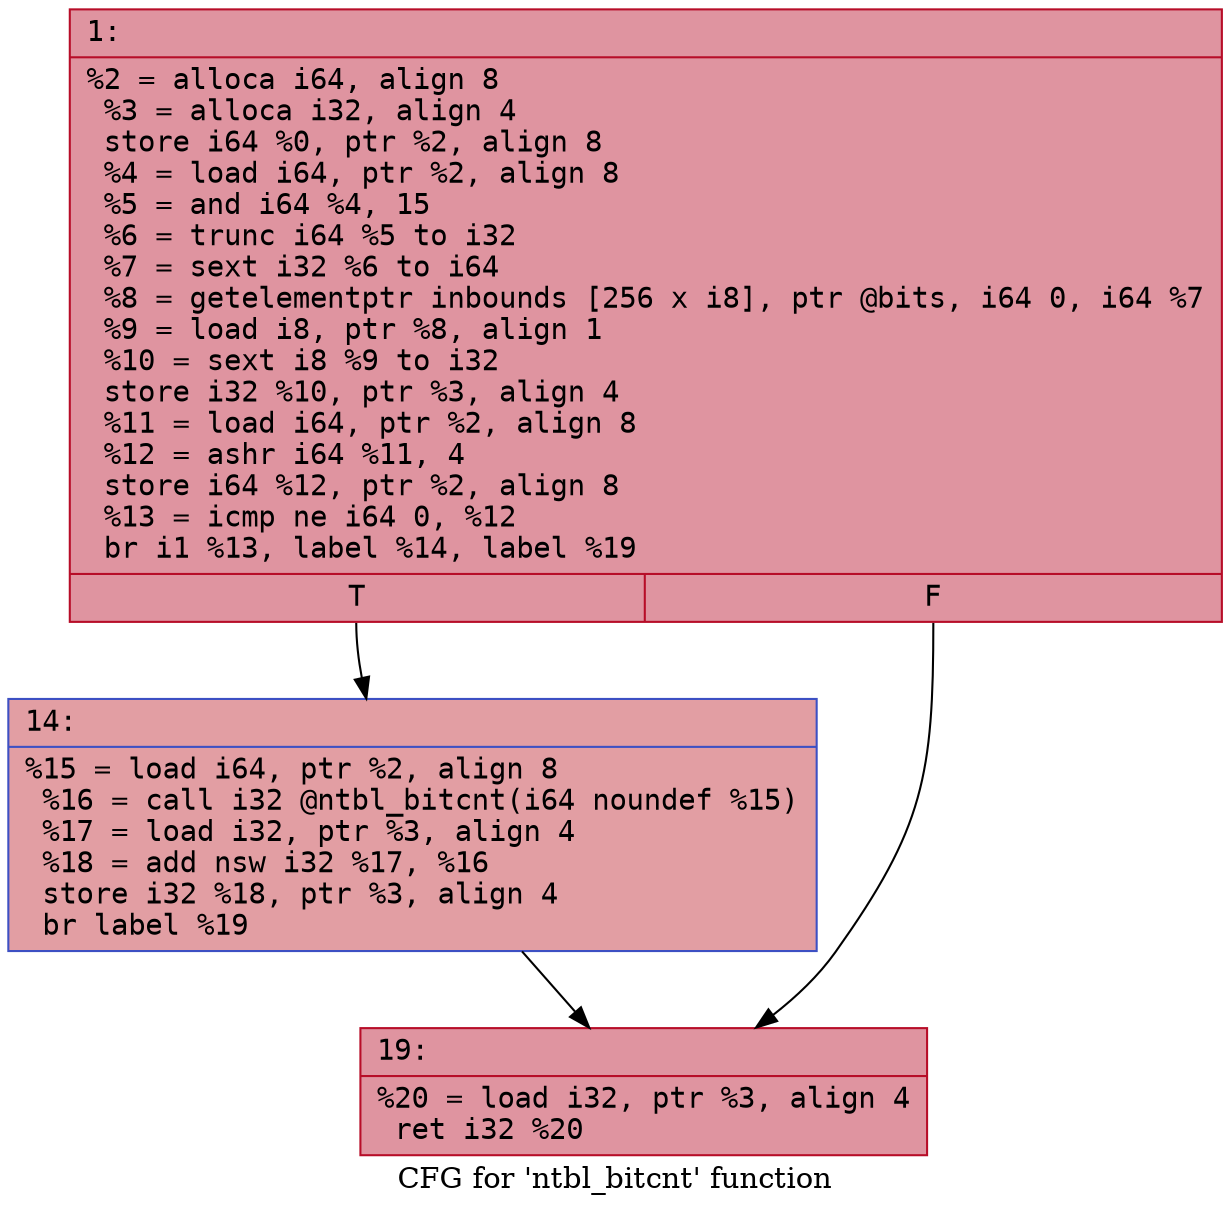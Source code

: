 digraph "CFG for 'ntbl_bitcnt' function" {
	label="CFG for 'ntbl_bitcnt' function";

	Node0x600000d3de50 [shape=record,color="#b70d28ff", style=filled, fillcolor="#b70d2870" fontname="Courier",label="{1:\l|  %2 = alloca i64, align 8\l  %3 = alloca i32, align 4\l  store i64 %0, ptr %2, align 8\l  %4 = load i64, ptr %2, align 8\l  %5 = and i64 %4, 15\l  %6 = trunc i64 %5 to i32\l  %7 = sext i32 %6 to i64\l  %8 = getelementptr inbounds [256 x i8], ptr @bits, i64 0, i64 %7\l  %9 = load i8, ptr %8, align 1\l  %10 = sext i8 %9 to i32\l  store i32 %10, ptr %3, align 4\l  %11 = load i64, ptr %2, align 8\l  %12 = ashr i64 %11, 4\l  store i64 %12, ptr %2, align 8\l  %13 = icmp ne i64 0, %12\l  br i1 %13, label %14, label %19\l|{<s0>T|<s1>F}}"];
	Node0x600000d3de50:s0 -> Node0x600000d3def0[tooltip="1 -> 14\nProbability 50.00%" ];
	Node0x600000d3de50:s1 -> Node0x600000d3df40[tooltip="1 -> 19\nProbability 50.00%" ];
	Node0x600000d3def0 [shape=record,color="#3d50c3ff", style=filled, fillcolor="#be242e70" fontname="Courier",label="{14:\l|  %15 = load i64, ptr %2, align 8\l  %16 = call i32 @ntbl_bitcnt(i64 noundef %15)\l  %17 = load i32, ptr %3, align 4\l  %18 = add nsw i32 %17, %16\l  store i32 %18, ptr %3, align 4\l  br label %19\l}"];
	Node0x600000d3def0 -> Node0x600000d3df40[tooltip="14 -> 19\nProbability 100.00%" ];
	Node0x600000d3df40 [shape=record,color="#b70d28ff", style=filled, fillcolor="#b70d2870" fontname="Courier",label="{19:\l|  %20 = load i32, ptr %3, align 4\l  ret i32 %20\l}"];
}

